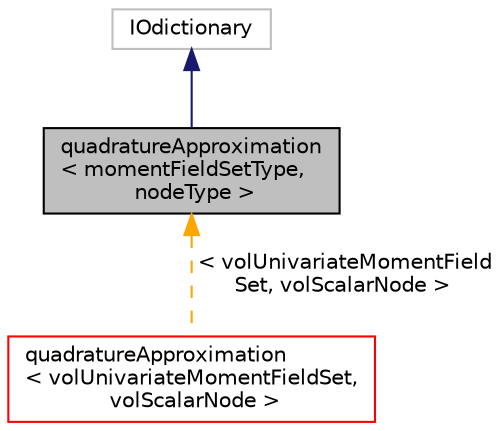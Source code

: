 digraph "quadratureApproximation&lt; momentFieldSetType, nodeType &gt;"
{
  bgcolor="transparent";
  edge [fontname="Helvetica",fontsize="10",labelfontname="Helvetica",labelfontsize="10"];
  node [fontname="Helvetica",fontsize="10",shape=record];
  Node1 [label="quadratureApproximation\l\< momentFieldSetType,\l nodeType \>",height=0.2,width=0.4,color="black", fillcolor="grey75", style="filled", fontcolor="black"];
  Node2 -> Node1 [dir="back",color="midnightblue",fontsize="10",style="solid",fontname="Helvetica"];
  Node2 [label="IOdictionary",height=0.2,width=0.4,color="grey75"];
  Node1 -> Node3 [dir="back",color="orange",fontsize="10",style="dashed",label=" \< volUnivariateMomentField\lSet, volScalarNode \>" ,fontname="Helvetica"];
  Node3 [label="quadratureApproximation\l\< volUnivariateMomentFieldSet,\l volScalarNode \>",height=0.2,width=0.4,color="red",URL="$a00180.html"];
}
